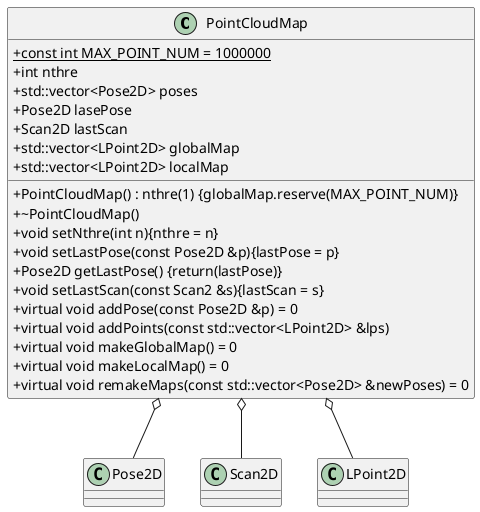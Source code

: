 @startuml

skinparam classAttributeIconSize 0

class PointCloudMap{
    + {static} const int MAX_POINT_NUM = 1000000
    + int nthre
    + std::vector<Pose2D> poses
    + Pose2D lasePose
    + Scan2D lastScan
    + std::vector<LPoint2D> globalMap
    + std::vector<LPoint2D> localMap
    + PointCloudMap() : nthre(1) {globalMap.reserve(MAX_POINT_NUM)}
    + ~PointCloudMap()
    + void setNthre(int n){nthre = n}
    + void setLastPose(const Pose2D &p){lastPose = p}
    + Pose2D getLastPose() {return(lastPose)}
    + void setLastScan(const Scan2 &s){lastScan = s}
    + virtual void addPose(const Pose2D &p) = 0
    + virtual void addPoints(const std::vector<LPoint2D> &lps)
    + virtual void makeGlobalMap() = 0
    + virtual void makeLocalMap() = 0
    + virtual void remakeMaps(const std::vector<Pose2D> &newPoses) = 0
}

PointCloudMap o-- Pose2D
PointCloudMap o-- Scan2D
PointCloudMap o-- LPoint2D

@enduml